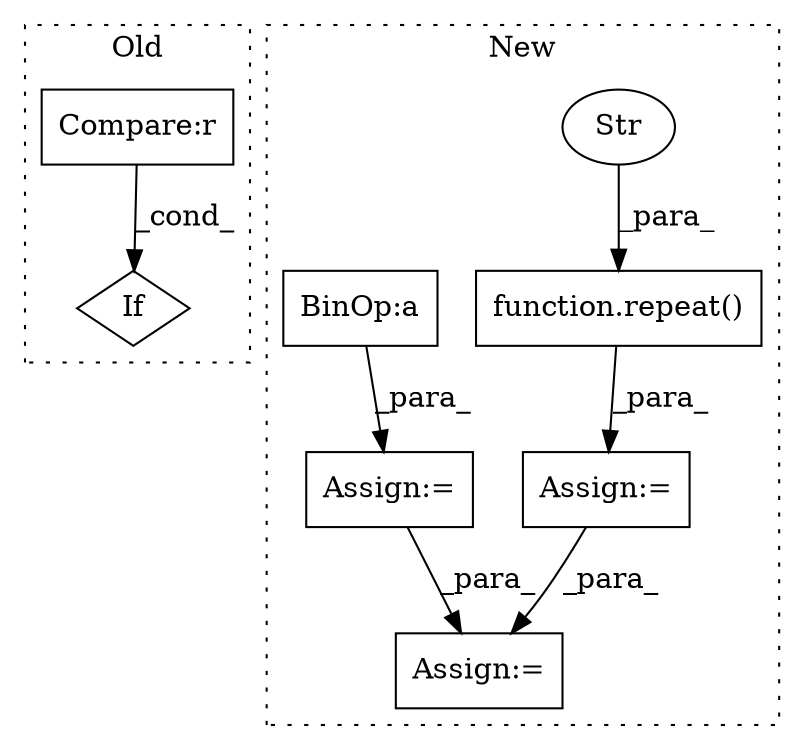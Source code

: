 digraph G {
subgraph cluster0 {
1 [label="If" a="96" s="4986,5009" l="3,14" shape="diamond"];
6 [label="Compare:r" a="40" s="4989" l="20" shape="box"];
label = "Old";
style="dotted";
}
subgraph cluster1 {
2 [label="function.repeat()" a="75" s="6153,6185" l="7,28" shape="box"];
3 [label="Str" a="66" s="6172" l="13" shape="ellipse"];
4 [label="Assign:=" a="68" s="6379" l="3" shape="box"];
5 [label="BinOp:a" a="82" s="5699" l="3" shape="box"];
7 [label="Assign:=" a="68" s="6150" l="3" shape="box"];
8 [label="Assign:=" a="68" s="5672" l="3" shape="box"];
label = "New";
style="dotted";
}
2 -> 7 [label="_para_"];
3 -> 2 [label="_para_"];
5 -> 8 [label="_para_"];
6 -> 1 [label="_cond_"];
7 -> 4 [label="_para_"];
8 -> 4 [label="_para_"];
}